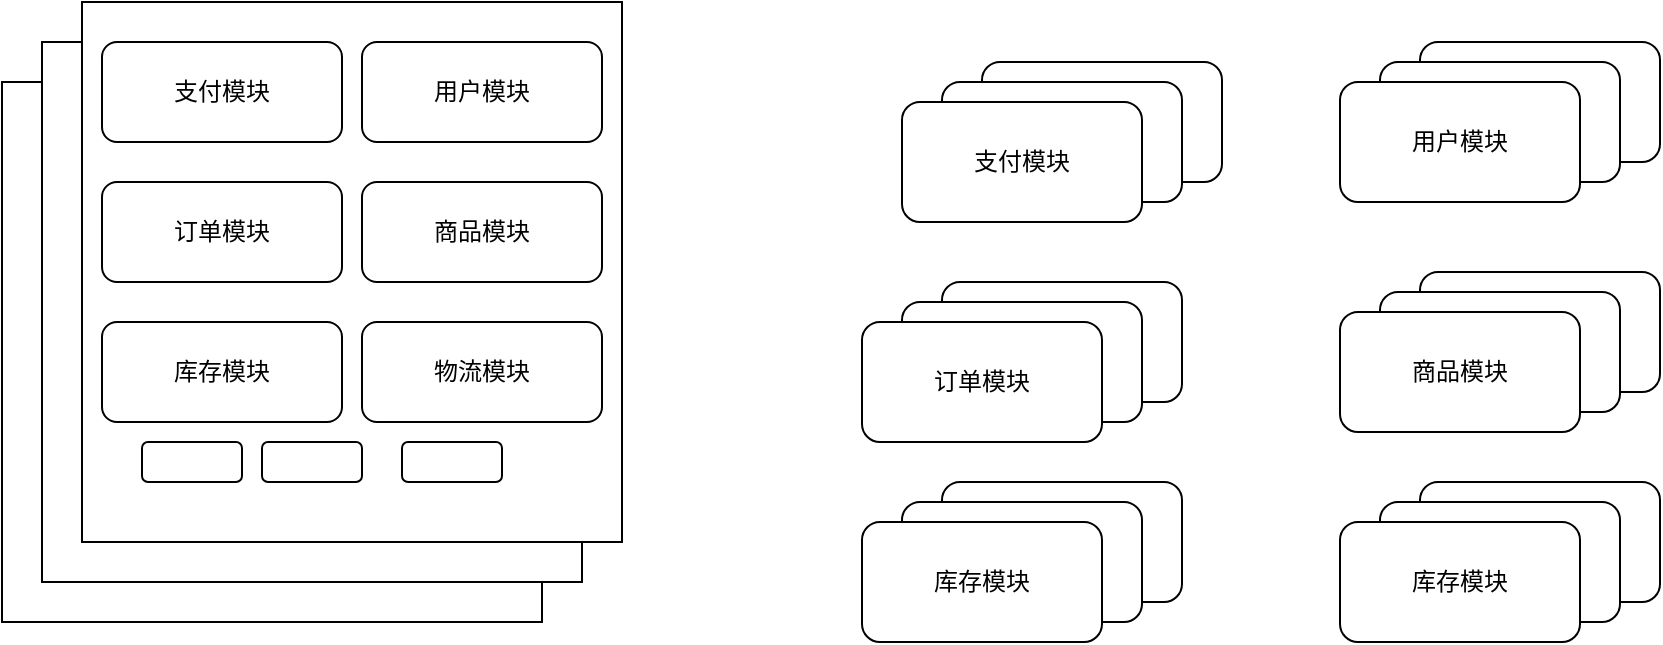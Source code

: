 <mxfile version="16.6.4" type="github" pages="2"><diagram id="87_Q6ZFnAjFzDvUmJnOb" name="Page-2"><mxGraphModel dx="1773" dy="459" grid="1" gridSize="10" guides="1" tooltips="1" connect="1" arrows="1" fold="1" page="1" pageScale="1" pageWidth="827" pageHeight="1169" math="0" shadow="0"><root><mxCell id="Rrpha_GVpdCCVJFFokgs-0"/><mxCell id="Rrpha_GVpdCCVJFFokgs-1" parent="Rrpha_GVpdCCVJFFokgs-0"/><mxCell id="TRPuWoFAxRg32xM1rv0A-3" value="" style="whiteSpace=wrap;html=1;aspect=fixed;" vertex="1" parent="Rrpha_GVpdCCVJFFokgs-1"><mxGeometry x="-600" y="50" width="270" height="270" as="geometry"/></mxCell><mxCell id="TRPuWoFAxRg32xM1rv0A-4" value="" style="whiteSpace=wrap;html=1;aspect=fixed;" vertex="1" parent="Rrpha_GVpdCCVJFFokgs-1"><mxGeometry x="-580" y="30" width="270" height="270" as="geometry"/></mxCell><mxCell id="TRPuWoFAxRg32xM1rv0A-0" value="" style="whiteSpace=wrap;html=1;aspect=fixed;" vertex="1" parent="Rrpha_GVpdCCVJFFokgs-1"><mxGeometry x="-560" y="10" width="270" height="270" as="geometry"/></mxCell><mxCell id="TRPuWoFAxRg32xM1rv0A-1" value="支付模块" style="rounded=1;whiteSpace=wrap;html=1;" vertex="1" parent="Rrpha_GVpdCCVJFFokgs-1"><mxGeometry x="-550" y="30" width="120" height="50" as="geometry"/></mxCell><mxCell id="TRPuWoFAxRg32xM1rv0A-5" value="用户模块" style="rounded=1;whiteSpace=wrap;html=1;" vertex="1" parent="Rrpha_GVpdCCVJFFokgs-1"><mxGeometry x="-420" y="30" width="120" height="50" as="geometry"/></mxCell><mxCell id="TRPuWoFAxRg32xM1rv0A-7" value="订单模块" style="rounded=1;whiteSpace=wrap;html=1;" vertex="1" parent="Rrpha_GVpdCCVJFFokgs-1"><mxGeometry x="-550" y="100" width="120" height="50" as="geometry"/></mxCell><mxCell id="TRPuWoFAxRg32xM1rv0A-8" value="商品模块" style="rounded=1;whiteSpace=wrap;html=1;" vertex="1" parent="Rrpha_GVpdCCVJFFokgs-1"><mxGeometry x="-420" y="100" width="120" height="50" as="geometry"/></mxCell><mxCell id="TRPuWoFAxRg32xM1rv0A-9" value="库存模块" style="rounded=1;whiteSpace=wrap;html=1;" vertex="1" parent="Rrpha_GVpdCCVJFFokgs-1"><mxGeometry x="-550" y="170" width="120" height="50" as="geometry"/></mxCell><mxCell id="TRPuWoFAxRg32xM1rv0A-10" value="物流模块" style="rounded=1;whiteSpace=wrap;html=1;" vertex="1" parent="Rrpha_GVpdCCVJFFokgs-1"><mxGeometry x="-420" y="170" width="120" height="50" as="geometry"/></mxCell><mxCell id="TRPuWoFAxRg32xM1rv0A-11" value="" style="rounded=1;whiteSpace=wrap;html=1;" vertex="1" parent="Rrpha_GVpdCCVJFFokgs-1"><mxGeometry x="-530" y="230" width="50" height="20" as="geometry"/></mxCell><mxCell id="TRPuWoFAxRg32xM1rv0A-12" value="" style="rounded=1;whiteSpace=wrap;html=1;" vertex="1" parent="Rrpha_GVpdCCVJFFokgs-1"><mxGeometry x="-470" y="230" width="50" height="20" as="geometry"/></mxCell><mxCell id="TRPuWoFAxRg32xM1rv0A-13" value="" style="rounded=1;whiteSpace=wrap;html=1;fontStyle=1" vertex="1" parent="Rrpha_GVpdCCVJFFokgs-1"><mxGeometry x="-400" y="230" width="50" height="20" as="geometry"/></mxCell><mxCell id="TRPuWoFAxRg32xM1rv0A-15" value="" style="rounded=1;whiteSpace=wrap;html=1;" vertex="1" parent="Rrpha_GVpdCCVJFFokgs-1"><mxGeometry x="-110" y="40" width="120" height="60" as="geometry"/></mxCell><mxCell id="TRPuWoFAxRg32xM1rv0A-17" value="" style="rounded=1;whiteSpace=wrap;html=1;" vertex="1" parent="Rrpha_GVpdCCVJFFokgs-1"><mxGeometry x="-130" y="50" width="120" height="60" as="geometry"/></mxCell><mxCell id="TRPuWoFAxRg32xM1rv0A-14" value="支付模块" style="rounded=1;whiteSpace=wrap;html=1;" vertex="1" parent="Rrpha_GVpdCCVJFFokgs-1"><mxGeometry x="-150" y="60" width="120" height="60" as="geometry"/></mxCell><mxCell id="TRPuWoFAxRg32xM1rv0A-18" value="" style="rounded=1;whiteSpace=wrap;html=1;" vertex="1" parent="Rrpha_GVpdCCVJFFokgs-1"><mxGeometry x="109" y="30" width="120" height="60" as="geometry"/></mxCell><mxCell id="TRPuWoFAxRg32xM1rv0A-19" value="" style="rounded=1;whiteSpace=wrap;html=1;" vertex="1" parent="Rrpha_GVpdCCVJFFokgs-1"><mxGeometry x="89" y="40" width="120" height="60" as="geometry"/></mxCell><mxCell id="TRPuWoFAxRg32xM1rv0A-20" value="用户模块" style="rounded=1;whiteSpace=wrap;html=1;" vertex="1" parent="Rrpha_GVpdCCVJFFokgs-1"><mxGeometry x="69" y="50" width="120" height="60" as="geometry"/></mxCell><mxCell id="TRPuWoFAxRg32xM1rv0A-21" value="" style="rounded=1;whiteSpace=wrap;html=1;" vertex="1" parent="Rrpha_GVpdCCVJFFokgs-1"><mxGeometry x="-130" y="150" width="120" height="60" as="geometry"/></mxCell><mxCell id="TRPuWoFAxRg32xM1rv0A-22" value="" style="rounded=1;whiteSpace=wrap;html=1;" vertex="1" parent="Rrpha_GVpdCCVJFFokgs-1"><mxGeometry x="-150" y="160" width="120" height="60" as="geometry"/></mxCell><mxCell id="TRPuWoFAxRg32xM1rv0A-23" value="订单模块" style="rounded=1;whiteSpace=wrap;html=1;" vertex="1" parent="Rrpha_GVpdCCVJFFokgs-1"><mxGeometry x="-170" y="170" width="120" height="60" as="geometry"/></mxCell><mxCell id="TRPuWoFAxRg32xM1rv0A-24" value="" style="rounded=1;whiteSpace=wrap;html=1;" vertex="1" parent="Rrpha_GVpdCCVJFFokgs-1"><mxGeometry x="109" y="145" width="120" height="60" as="geometry"/></mxCell><mxCell id="TRPuWoFAxRg32xM1rv0A-25" value="" style="rounded=1;whiteSpace=wrap;html=1;" vertex="1" parent="Rrpha_GVpdCCVJFFokgs-1"><mxGeometry x="89" y="155" width="120" height="60" as="geometry"/></mxCell><mxCell id="TRPuWoFAxRg32xM1rv0A-26" value="商品模块" style="rounded=1;whiteSpace=wrap;html=1;" vertex="1" parent="Rrpha_GVpdCCVJFFokgs-1"><mxGeometry x="69" y="165" width="120" height="60" as="geometry"/></mxCell><mxCell id="TRPuWoFAxRg32xM1rv0A-27" value="" style="rounded=1;whiteSpace=wrap;html=1;" vertex="1" parent="Rrpha_GVpdCCVJFFokgs-1"><mxGeometry x="-130" y="250" width="120" height="60" as="geometry"/></mxCell><mxCell id="TRPuWoFAxRg32xM1rv0A-28" value="" style="rounded=1;whiteSpace=wrap;html=1;" vertex="1" parent="Rrpha_GVpdCCVJFFokgs-1"><mxGeometry x="-150" y="260" width="120" height="60" as="geometry"/></mxCell><mxCell id="TRPuWoFAxRg32xM1rv0A-29" value="库存模块" style="rounded=1;whiteSpace=wrap;html=1;" vertex="1" parent="Rrpha_GVpdCCVJFFokgs-1"><mxGeometry x="-170" y="270" width="120" height="60" as="geometry"/></mxCell><mxCell id="TRPuWoFAxRg32xM1rv0A-30" value="" style="rounded=1;whiteSpace=wrap;html=1;" vertex="1" parent="Rrpha_GVpdCCVJFFokgs-1"><mxGeometry x="109" y="250" width="120" height="60" as="geometry"/></mxCell><mxCell id="TRPuWoFAxRg32xM1rv0A-31" value="" style="rounded=1;whiteSpace=wrap;html=1;" vertex="1" parent="Rrpha_GVpdCCVJFFokgs-1"><mxGeometry x="89" y="260" width="120" height="60" as="geometry"/></mxCell><mxCell id="TRPuWoFAxRg32xM1rv0A-32" value="库存模块" style="rounded=1;whiteSpace=wrap;html=1;" vertex="1" parent="Rrpha_GVpdCCVJFFokgs-1"><mxGeometry x="69" y="270" width="120" height="60" as="geometry"/></mxCell></root></mxGraphModel></diagram><diagram id="Tp3frFxcCk2kaSJJFbRk" name="Page-3"><mxGraphModel dx="1773" dy="459" grid="1" gridSize="10" guides="1" tooltips="1" connect="1" arrows="1" fold="1" page="1" pageScale="1" pageWidth="827" pageHeight="1169" math="0" shadow="0"><root><mxCell id="FnapRPRA2rB0TodCsvH3-0"/><mxCell id="FnapRPRA2rB0TodCsvH3-1" parent="FnapRPRA2rB0TodCsvH3-0"/><mxCell id="M9XMl_ZK3v2Df0_AZ0CA-0" value="" style="rounded=0;whiteSpace=wrap;html=1;sketch=0;dashed=1;" vertex="1" parent="FnapRPRA2rB0TodCsvH3-1"><mxGeometry x="20" y="585" width="530" height="105" as="geometry"/></mxCell><mxCell id="M9XMl_ZK3v2Df0_AZ0CA-1" value="注册中心" style="ellipse;shape=cloud;whiteSpace=wrap;html=1;rounded=0;sketch=0;" vertex="1" parent="FnapRPRA2rB0TodCsvH3-1"><mxGeometry x="270" y="442" width="120" height="80" as="geometry"/></mxCell><mxCell id="M9XMl_ZK3v2Df0_AZ0CA-2" value="配置中心" style="sketch=0;outlineConnect=0;fontColor=#232F3E;gradientColor=none;fillColor=#232F3D;strokeColor=none;dashed=0;verticalLabelPosition=bottom;verticalAlign=top;align=center;html=1;fontSize=12;fontStyle=0;aspect=fixed;pointerEvents=1;shape=mxgraph.aws4.documents2;rounded=0;" vertex="1" parent="FnapRPRA2rB0TodCsvH3-1"><mxGeometry x="414.0" y="439.99" width="58.42" height="68.01" as="geometry"/></mxCell><mxCell id="M9XMl_ZK3v2Df0_AZ0CA-3" value="运营服务项目成员" style="shape=umlActor;verticalLabelPosition=bottom;verticalAlign=top;html=1;outlineConnect=0;rounded=0;sketch=0;" vertex="1" parent="FnapRPRA2rB0TodCsvH3-1"><mxGeometry x="550" y="468" width="20" height="40" as="geometry"/></mxCell><mxCell id="M9XMl_ZK3v2Df0_AZ0CA-4" value="" style="shape=flexArrow;endArrow=classic;html=1;rounded=1;sketch=0;curved=0;endWidth=13;endSize=5.33;" edge="1" parent="FnapRPRA2rB0TodCsvH3-1"><mxGeometry width="50" height="50" relative="1" as="geometry"><mxPoint x="540" y="493.5" as="sourcePoint"/><mxPoint x="490" y="493.5" as="targetPoint"/></mxGeometry></mxCell><mxCell id="M9XMl_ZK3v2Df0_AZ0CA-5" value="创建资源" style="text;html=1;strokeColor=none;fillColor=none;align=center;verticalAlign=middle;whiteSpace=wrap;rounded=0;sketch=0;" vertex="1" parent="FnapRPRA2rB0TodCsvH3-1"><mxGeometry x="484" y="450" width="60" height="30" as="geometry"/></mxCell><mxCell id="M9XMl_ZK3v2Df0_AZ0CA-6" value="业务项目成员" style="shape=umlActor;verticalLabelPosition=bottom;verticalAlign=top;html=1;outlineConnect=0;rounded=0;sketch=0;" vertex="1" parent="FnapRPRA2rB0TodCsvH3-1"><mxGeometry x="650" y="466" width="20" height="42" as="geometry"/></mxCell><mxCell id="M9XMl_ZK3v2Df0_AZ0CA-7" value="" style="shape=flexArrow;endArrow=classic;html=1;rounded=1;sketch=0;curved=0;endWidth=14;endSize=5;" edge="1" parent="FnapRPRA2rB0TodCsvH3-1"><mxGeometry width="50" height="50" relative="1" as="geometry"><mxPoint x="637" y="493" as="sourcePoint"/><mxPoint x="587" y="493" as="targetPoint"/></mxGeometry></mxCell><mxCell id="M9XMl_ZK3v2Df0_AZ0CA-8" value="提交申请" style="text;html=1;strokeColor=none;fillColor=none;align=center;verticalAlign=middle;whiteSpace=wrap;rounded=0;sketch=0;" vertex="1" parent="FnapRPRA2rB0TodCsvH3-1"><mxGeometry x="585" y="450" width="60" height="30" as="geometry"/></mxCell><mxCell id="M9XMl_ZK3v2Df0_AZ0CA-9" value="应用实例" style="rounded=1;whiteSpace=wrap;html=1;sketch=0;" vertex="1" parent="FnapRPRA2rB0TodCsvH3-1"><mxGeometry x="250" y="600" width="120" height="60" as="geometry"/></mxCell><mxCell id="M9XMl_ZK3v2Df0_AZ0CA-10" value="应用实例" style="rounded=1;whiteSpace=wrap;html=1;sketch=0;" vertex="1" parent="FnapRPRA2rB0TodCsvH3-1"><mxGeometry x="411" y="600" width="120" height="60" as="geometry"/></mxCell><mxCell id="M9XMl_ZK3v2Df0_AZ0CA-11" value="" style="shape=flexArrow;endArrow=classic;startArrow=classic;html=1;rounded=1;sketch=0;curved=0;startWidth=12;startSize=3.33;endWidth=12;endSize=3.33;" edge="1" parent="FnapRPRA2rB0TodCsvH3-1"><mxGeometry width="100" height="100" relative="1" as="geometry"><mxPoint x="327" y="582" as="sourcePoint"/><mxPoint x="327" y="524" as="targetPoint"/></mxGeometry></mxCell><mxCell id="M9XMl_ZK3v2Df0_AZ0CA-12" value="" style="shape=flexArrow;endArrow=classic;startArrow=classic;html=1;rounded=1;sketch=0;curved=0;startWidth=12;startSize=3.33;endWidth=12;endSize=3.33;" edge="1" parent="FnapRPRA2rB0TodCsvH3-1"><mxGeometry width="100" height="100" relative="1" as="geometry"><mxPoint x="446.71" y="580" as="sourcePoint"/><mxPoint x="446.71" y="533.99" as="targetPoint"/></mxGeometry></mxCell><mxCell id="M9XMl_ZK3v2Df0_AZ0CA-13" style="edgeStyle=orthogonalEdgeStyle;curved=0;rounded=1;sketch=0;orthogonalLoop=1;jettySize=auto;html=1;exitX=0;exitY=0;exitDx=120;exitDy=50;exitPerimeter=0;entryX=0.07;entryY=0.4;entryDx=0;entryDy=0;entryPerimeter=0;" edge="1" parent="FnapRPRA2rB0TodCsvH3-1" source="M9XMl_ZK3v2Df0_AZ0CA-16" target="M9XMl_ZK3v2Df0_AZ0CA-1"><mxGeometry relative="1" as="geometry"/></mxCell><mxCell id="M9XMl_ZK3v2Df0_AZ0CA-14" style="edgeStyle=orthogonalEdgeStyle;curved=0;rounded=1;sketch=0;orthogonalLoop=1;jettySize=auto;html=1;exitX=0;exitY=0;exitDx=120;exitDy=50;exitPerimeter=0;" edge="1" parent="FnapRPRA2rB0TodCsvH3-1" source="M9XMl_ZK3v2Df0_AZ0CA-16" target="M9XMl_ZK3v2Df0_AZ0CA-2"><mxGeometry relative="1" as="geometry"><Array as="points"><mxPoint x="220" y="420"/><mxPoint x="443" y="420"/></Array></mxGeometry></mxCell><mxCell id="M9XMl_ZK3v2Df0_AZ0CA-15" style="edgeStyle=orthogonalEdgeStyle;curved=0;rounded=1;sketch=0;orthogonalLoop=1;jettySize=auto;html=1;exitX=0;exitY=0;exitDx=70;exitDy=80;exitPerimeter=0;" edge="1" parent="FnapRPRA2rB0TodCsvH3-1" source="M9XMl_ZK3v2Df0_AZ0CA-16" target="M9XMl_ZK3v2Df0_AZ0CA-17"><mxGeometry relative="1" as="geometry"/></mxCell><mxCell id="M9XMl_ZK3v2Df0_AZ0CA-16" value="服务治理" style="shape=cube;whiteSpace=wrap;html=1;boundedLbl=1;backgroundOutline=1;darkOpacity=0.05;darkOpacity2=0.1;rounded=0;sketch=0;" vertex="1" parent="FnapRPRA2rB0TodCsvH3-1"><mxGeometry x="100" y="450" width="120" height="80" as="geometry"/></mxCell><mxCell id="M9XMl_ZK3v2Df0_AZ0CA-17" value="服务网关" style="sketch=0;points=[[0,0,0],[0.25,0,0],[0.5,0,0],[0.75,0,0],[1,0,0],[0,1,0],[0.25,1,0],[0.5,1,0],[0.75,1,0],[1,1,0],[0,0.25,0],[0,0.5,0],[0,0.75,0],[1,0.25,0],[1,0.5,0],[1,0.75,0]];outlineConnect=0;fontColor=#232F3E;gradientColor=#FFFFFF;gradientDirection=north;fillColor=#FFFFFF;strokeColor=#000000;dashed=0;verticalLabelPosition=bottom;verticalAlign=top;align=center;html=1;fontSize=12;fontStyle=0;aspect=fixed;shape=mxgraph.aws4.resourceIcon;resIcon=mxgraph.aws4.api_gateway;rounded=0;" vertex="1" parent="FnapRPRA2rB0TodCsvH3-1"><mxGeometry x="110" y="585" width="78" height="78" as="geometry"/></mxCell><mxCell id="M9XMl_ZK3v2Df0_AZ0CA-18" value="业务项目成员" style="shape=umlActor;verticalLabelPosition=bottom;verticalAlign=top;html=1;outlineConnect=0;rounded=0;sketch=0;" vertex="1" parent="FnapRPRA2rB0TodCsvH3-1"><mxGeometry x="10" y="450" width="20" height="42" as="geometry"/></mxCell><mxCell id="M9XMl_ZK3v2Df0_AZ0CA-19" value="" style="shape=flexArrow;endArrow=classic;html=1;rounded=1;sketch=0;curved=0;endWidth=10;endSize=5.35;entryX=-0.033;entryY=0.3;entryDx=0;entryDy=0;entryPerimeter=0;" edge="1" parent="FnapRPRA2rB0TodCsvH3-1" target="M9XMl_ZK3v2Df0_AZ0CA-16"><mxGeometry width="50" height="50" relative="1" as="geometry"><mxPoint x="40" y="474" as="sourcePoint"/><mxPoint x="100" y="450" as="targetPoint"/></mxGeometry></mxCell><mxCell id="M9XMl_ZK3v2Df0_AZ0CA-20" style="edgeStyle=orthogonalEdgeStyle;curved=0;rounded=1;sketch=0;orthogonalLoop=1;jettySize=auto;html=1;exitX=0.5;exitY=1;exitDx=0;exitDy=0;" edge="1" parent="FnapRPRA2rB0TodCsvH3-1" source="M9XMl_ZK3v2Df0_AZ0CA-0" target="M9XMl_ZK3v2Df0_AZ0CA-0"><mxGeometry relative="1" as="geometry"/></mxCell><mxCell id="M9XMl_ZK3v2Df0_AZ0CA-21" value="设置" style="text;html=1;strokeColor=none;fillColor=none;align=center;verticalAlign=middle;whiteSpace=wrap;rounded=0;sketch=0;" vertex="1" parent="FnapRPRA2rB0TodCsvH3-1"><mxGeometry x="30" y="436" width="60" height="30" as="geometry"/></mxCell><mxCell id="M9XMl_ZK3v2Df0_AZ0CA-22" value="项目组部署" style="text;html=1;strokeColor=none;fillColor=none;align=center;verticalAlign=middle;whiteSpace=wrap;rounded=0;" vertex="1" parent="FnapRPRA2rB0TodCsvH3-1"><mxGeometry x="30" y="602.5" width="20" height="70" as="geometry"/></mxCell></root></mxGraphModel></diagram></mxfile>